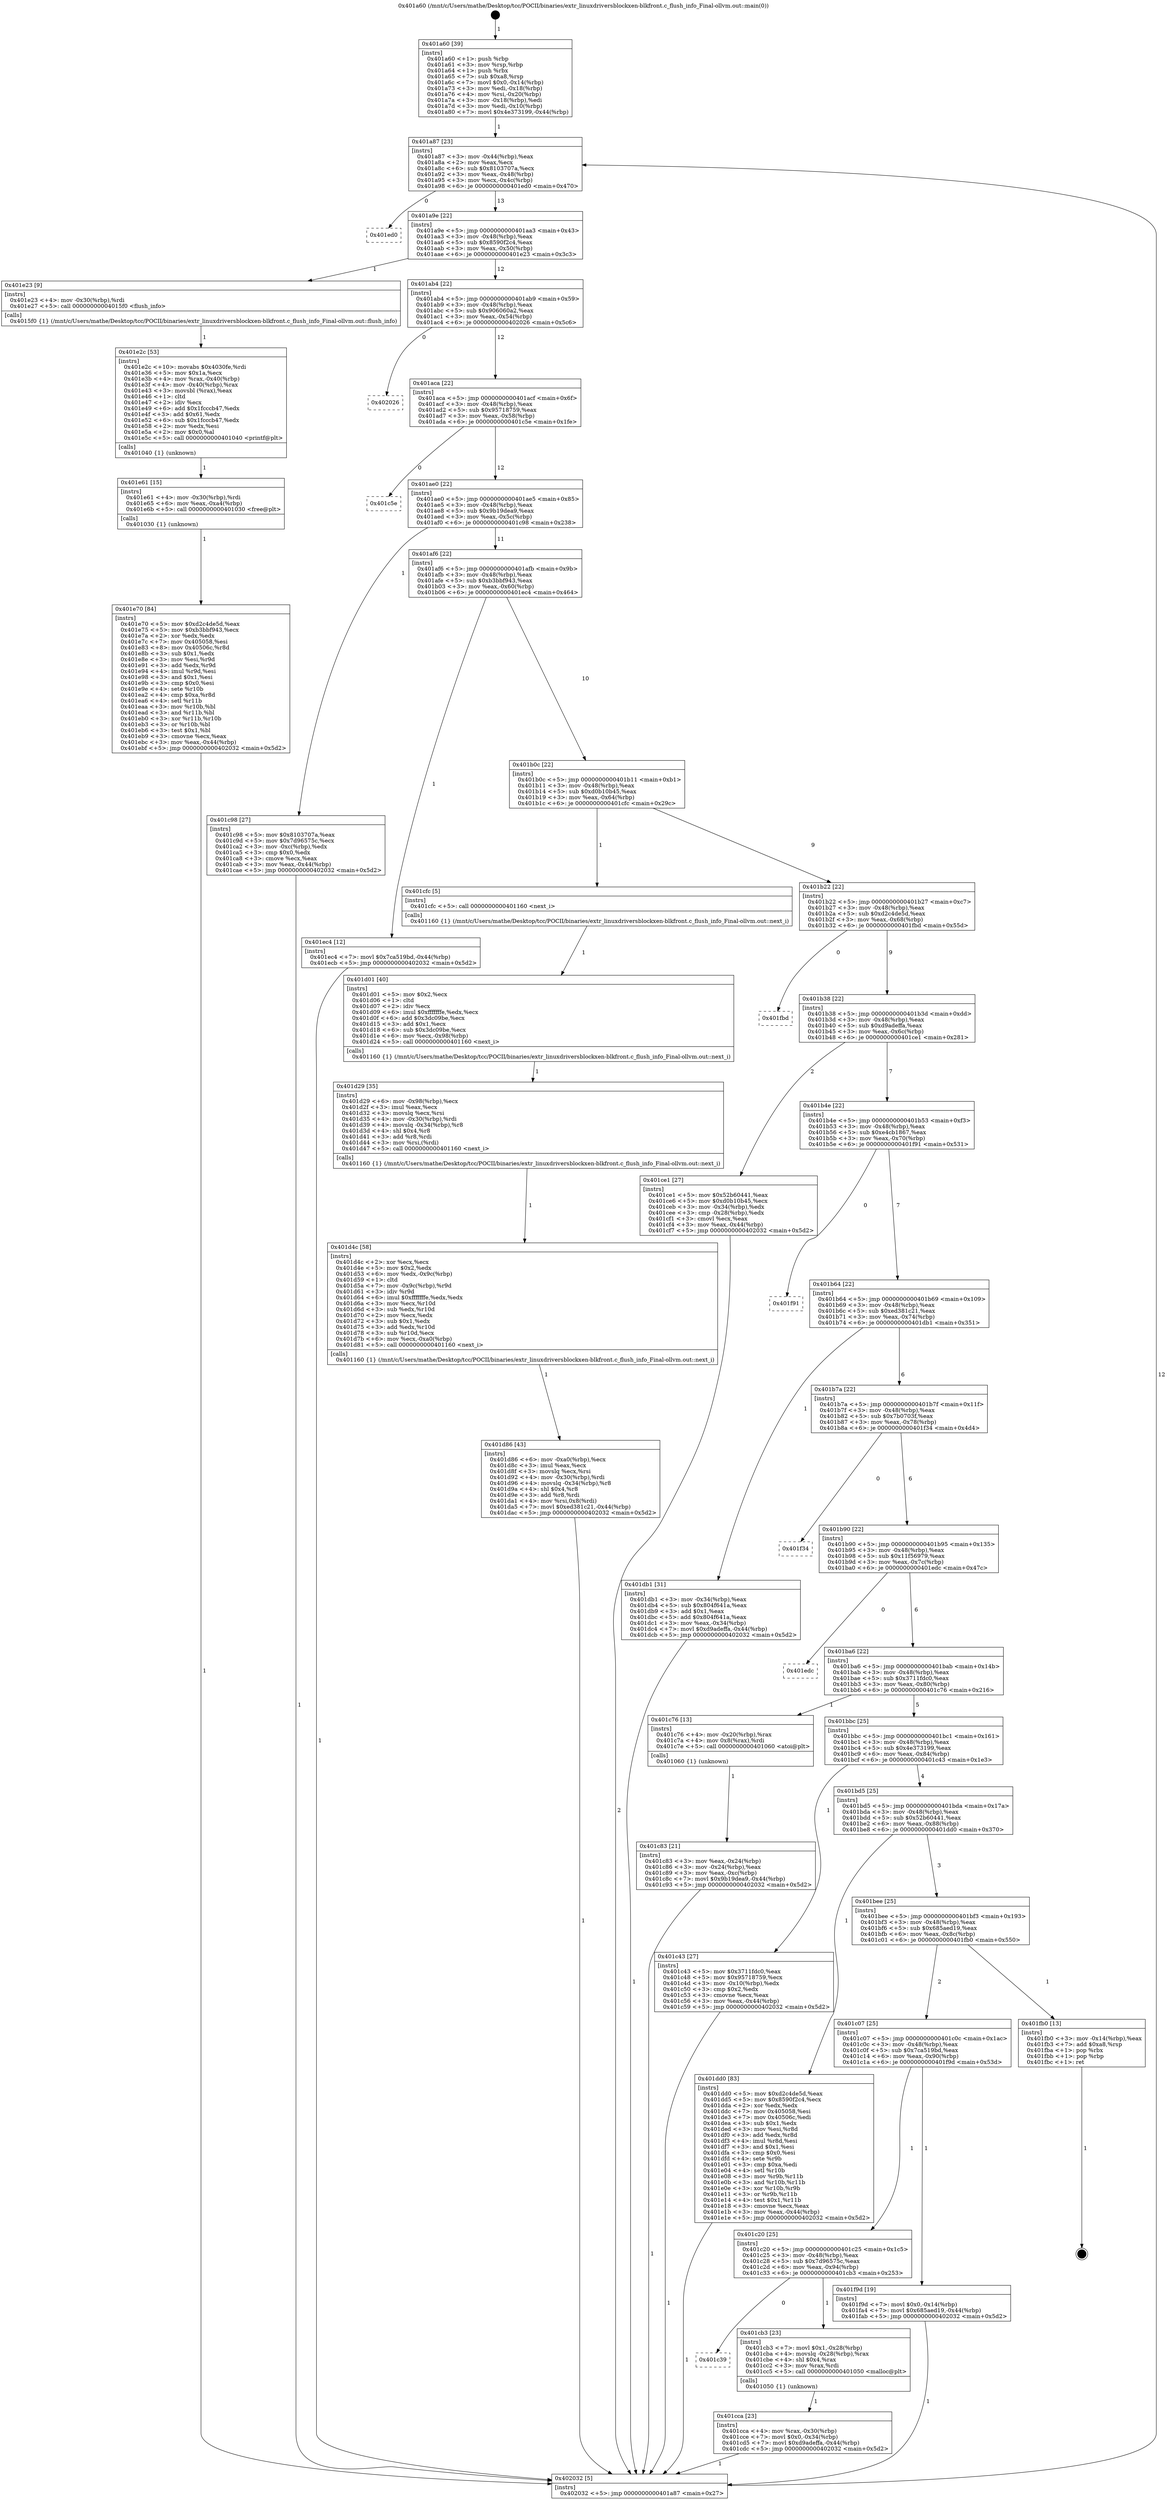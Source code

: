 digraph "0x401a60" {
  label = "0x401a60 (/mnt/c/Users/mathe/Desktop/tcc/POCII/binaries/extr_linuxdriversblockxen-blkfront.c_flush_info_Final-ollvm.out::main(0))"
  labelloc = "t"
  node[shape=record]

  Entry [label="",width=0.3,height=0.3,shape=circle,fillcolor=black,style=filled]
  "0x401a87" [label="{
     0x401a87 [23]\l
     | [instrs]\l
     &nbsp;&nbsp;0x401a87 \<+3\>: mov -0x44(%rbp),%eax\l
     &nbsp;&nbsp;0x401a8a \<+2\>: mov %eax,%ecx\l
     &nbsp;&nbsp;0x401a8c \<+6\>: sub $0x8103707a,%ecx\l
     &nbsp;&nbsp;0x401a92 \<+3\>: mov %eax,-0x48(%rbp)\l
     &nbsp;&nbsp;0x401a95 \<+3\>: mov %ecx,-0x4c(%rbp)\l
     &nbsp;&nbsp;0x401a98 \<+6\>: je 0000000000401ed0 \<main+0x470\>\l
  }"]
  "0x401ed0" [label="{
     0x401ed0\l
  }", style=dashed]
  "0x401a9e" [label="{
     0x401a9e [22]\l
     | [instrs]\l
     &nbsp;&nbsp;0x401a9e \<+5\>: jmp 0000000000401aa3 \<main+0x43\>\l
     &nbsp;&nbsp;0x401aa3 \<+3\>: mov -0x48(%rbp),%eax\l
     &nbsp;&nbsp;0x401aa6 \<+5\>: sub $0x8590f2c4,%eax\l
     &nbsp;&nbsp;0x401aab \<+3\>: mov %eax,-0x50(%rbp)\l
     &nbsp;&nbsp;0x401aae \<+6\>: je 0000000000401e23 \<main+0x3c3\>\l
  }"]
  Exit [label="",width=0.3,height=0.3,shape=circle,fillcolor=black,style=filled,peripheries=2]
  "0x401e23" [label="{
     0x401e23 [9]\l
     | [instrs]\l
     &nbsp;&nbsp;0x401e23 \<+4\>: mov -0x30(%rbp),%rdi\l
     &nbsp;&nbsp;0x401e27 \<+5\>: call 00000000004015f0 \<flush_info\>\l
     | [calls]\l
     &nbsp;&nbsp;0x4015f0 \{1\} (/mnt/c/Users/mathe/Desktop/tcc/POCII/binaries/extr_linuxdriversblockxen-blkfront.c_flush_info_Final-ollvm.out::flush_info)\l
  }"]
  "0x401ab4" [label="{
     0x401ab4 [22]\l
     | [instrs]\l
     &nbsp;&nbsp;0x401ab4 \<+5\>: jmp 0000000000401ab9 \<main+0x59\>\l
     &nbsp;&nbsp;0x401ab9 \<+3\>: mov -0x48(%rbp),%eax\l
     &nbsp;&nbsp;0x401abc \<+5\>: sub $0x906060a2,%eax\l
     &nbsp;&nbsp;0x401ac1 \<+3\>: mov %eax,-0x54(%rbp)\l
     &nbsp;&nbsp;0x401ac4 \<+6\>: je 0000000000402026 \<main+0x5c6\>\l
  }"]
  "0x401e70" [label="{
     0x401e70 [84]\l
     | [instrs]\l
     &nbsp;&nbsp;0x401e70 \<+5\>: mov $0xd2c4de5d,%eax\l
     &nbsp;&nbsp;0x401e75 \<+5\>: mov $0xb3bbf943,%ecx\l
     &nbsp;&nbsp;0x401e7a \<+2\>: xor %edx,%edx\l
     &nbsp;&nbsp;0x401e7c \<+7\>: mov 0x405058,%esi\l
     &nbsp;&nbsp;0x401e83 \<+8\>: mov 0x40506c,%r8d\l
     &nbsp;&nbsp;0x401e8b \<+3\>: sub $0x1,%edx\l
     &nbsp;&nbsp;0x401e8e \<+3\>: mov %esi,%r9d\l
     &nbsp;&nbsp;0x401e91 \<+3\>: add %edx,%r9d\l
     &nbsp;&nbsp;0x401e94 \<+4\>: imul %r9d,%esi\l
     &nbsp;&nbsp;0x401e98 \<+3\>: and $0x1,%esi\l
     &nbsp;&nbsp;0x401e9b \<+3\>: cmp $0x0,%esi\l
     &nbsp;&nbsp;0x401e9e \<+4\>: sete %r10b\l
     &nbsp;&nbsp;0x401ea2 \<+4\>: cmp $0xa,%r8d\l
     &nbsp;&nbsp;0x401ea6 \<+4\>: setl %r11b\l
     &nbsp;&nbsp;0x401eaa \<+3\>: mov %r10b,%bl\l
     &nbsp;&nbsp;0x401ead \<+3\>: and %r11b,%bl\l
     &nbsp;&nbsp;0x401eb0 \<+3\>: xor %r11b,%r10b\l
     &nbsp;&nbsp;0x401eb3 \<+3\>: or %r10b,%bl\l
     &nbsp;&nbsp;0x401eb6 \<+3\>: test $0x1,%bl\l
     &nbsp;&nbsp;0x401eb9 \<+3\>: cmovne %ecx,%eax\l
     &nbsp;&nbsp;0x401ebc \<+3\>: mov %eax,-0x44(%rbp)\l
     &nbsp;&nbsp;0x401ebf \<+5\>: jmp 0000000000402032 \<main+0x5d2\>\l
  }"]
  "0x402026" [label="{
     0x402026\l
  }", style=dashed]
  "0x401aca" [label="{
     0x401aca [22]\l
     | [instrs]\l
     &nbsp;&nbsp;0x401aca \<+5\>: jmp 0000000000401acf \<main+0x6f\>\l
     &nbsp;&nbsp;0x401acf \<+3\>: mov -0x48(%rbp),%eax\l
     &nbsp;&nbsp;0x401ad2 \<+5\>: sub $0x95718759,%eax\l
     &nbsp;&nbsp;0x401ad7 \<+3\>: mov %eax,-0x58(%rbp)\l
     &nbsp;&nbsp;0x401ada \<+6\>: je 0000000000401c5e \<main+0x1fe\>\l
  }"]
  "0x401e61" [label="{
     0x401e61 [15]\l
     | [instrs]\l
     &nbsp;&nbsp;0x401e61 \<+4\>: mov -0x30(%rbp),%rdi\l
     &nbsp;&nbsp;0x401e65 \<+6\>: mov %eax,-0xa4(%rbp)\l
     &nbsp;&nbsp;0x401e6b \<+5\>: call 0000000000401030 \<free@plt\>\l
     | [calls]\l
     &nbsp;&nbsp;0x401030 \{1\} (unknown)\l
  }"]
  "0x401c5e" [label="{
     0x401c5e\l
  }", style=dashed]
  "0x401ae0" [label="{
     0x401ae0 [22]\l
     | [instrs]\l
     &nbsp;&nbsp;0x401ae0 \<+5\>: jmp 0000000000401ae5 \<main+0x85\>\l
     &nbsp;&nbsp;0x401ae5 \<+3\>: mov -0x48(%rbp),%eax\l
     &nbsp;&nbsp;0x401ae8 \<+5\>: sub $0x9b19dea9,%eax\l
     &nbsp;&nbsp;0x401aed \<+3\>: mov %eax,-0x5c(%rbp)\l
     &nbsp;&nbsp;0x401af0 \<+6\>: je 0000000000401c98 \<main+0x238\>\l
  }"]
  "0x401e2c" [label="{
     0x401e2c [53]\l
     | [instrs]\l
     &nbsp;&nbsp;0x401e2c \<+10\>: movabs $0x4030fe,%rdi\l
     &nbsp;&nbsp;0x401e36 \<+5\>: mov $0x1a,%ecx\l
     &nbsp;&nbsp;0x401e3b \<+4\>: mov %rax,-0x40(%rbp)\l
     &nbsp;&nbsp;0x401e3f \<+4\>: mov -0x40(%rbp),%rax\l
     &nbsp;&nbsp;0x401e43 \<+3\>: movsbl (%rax),%eax\l
     &nbsp;&nbsp;0x401e46 \<+1\>: cltd\l
     &nbsp;&nbsp;0x401e47 \<+2\>: idiv %ecx\l
     &nbsp;&nbsp;0x401e49 \<+6\>: add $0x1fcccb47,%edx\l
     &nbsp;&nbsp;0x401e4f \<+3\>: add $0x61,%edx\l
     &nbsp;&nbsp;0x401e52 \<+6\>: sub $0x1fcccb47,%edx\l
     &nbsp;&nbsp;0x401e58 \<+2\>: mov %edx,%esi\l
     &nbsp;&nbsp;0x401e5a \<+2\>: mov $0x0,%al\l
     &nbsp;&nbsp;0x401e5c \<+5\>: call 0000000000401040 \<printf@plt\>\l
     | [calls]\l
     &nbsp;&nbsp;0x401040 \{1\} (unknown)\l
  }"]
  "0x401c98" [label="{
     0x401c98 [27]\l
     | [instrs]\l
     &nbsp;&nbsp;0x401c98 \<+5\>: mov $0x8103707a,%eax\l
     &nbsp;&nbsp;0x401c9d \<+5\>: mov $0x7d96575c,%ecx\l
     &nbsp;&nbsp;0x401ca2 \<+3\>: mov -0xc(%rbp),%edx\l
     &nbsp;&nbsp;0x401ca5 \<+3\>: cmp $0x0,%edx\l
     &nbsp;&nbsp;0x401ca8 \<+3\>: cmove %ecx,%eax\l
     &nbsp;&nbsp;0x401cab \<+3\>: mov %eax,-0x44(%rbp)\l
     &nbsp;&nbsp;0x401cae \<+5\>: jmp 0000000000402032 \<main+0x5d2\>\l
  }"]
  "0x401af6" [label="{
     0x401af6 [22]\l
     | [instrs]\l
     &nbsp;&nbsp;0x401af6 \<+5\>: jmp 0000000000401afb \<main+0x9b\>\l
     &nbsp;&nbsp;0x401afb \<+3\>: mov -0x48(%rbp),%eax\l
     &nbsp;&nbsp;0x401afe \<+5\>: sub $0xb3bbf943,%eax\l
     &nbsp;&nbsp;0x401b03 \<+3\>: mov %eax,-0x60(%rbp)\l
     &nbsp;&nbsp;0x401b06 \<+6\>: je 0000000000401ec4 \<main+0x464\>\l
  }"]
  "0x401d86" [label="{
     0x401d86 [43]\l
     | [instrs]\l
     &nbsp;&nbsp;0x401d86 \<+6\>: mov -0xa0(%rbp),%ecx\l
     &nbsp;&nbsp;0x401d8c \<+3\>: imul %eax,%ecx\l
     &nbsp;&nbsp;0x401d8f \<+3\>: movslq %ecx,%rsi\l
     &nbsp;&nbsp;0x401d92 \<+4\>: mov -0x30(%rbp),%rdi\l
     &nbsp;&nbsp;0x401d96 \<+4\>: movslq -0x34(%rbp),%r8\l
     &nbsp;&nbsp;0x401d9a \<+4\>: shl $0x4,%r8\l
     &nbsp;&nbsp;0x401d9e \<+3\>: add %r8,%rdi\l
     &nbsp;&nbsp;0x401da1 \<+4\>: mov %rsi,0x8(%rdi)\l
     &nbsp;&nbsp;0x401da5 \<+7\>: movl $0xed381c21,-0x44(%rbp)\l
     &nbsp;&nbsp;0x401dac \<+5\>: jmp 0000000000402032 \<main+0x5d2\>\l
  }"]
  "0x401ec4" [label="{
     0x401ec4 [12]\l
     | [instrs]\l
     &nbsp;&nbsp;0x401ec4 \<+7\>: movl $0x7ca519bd,-0x44(%rbp)\l
     &nbsp;&nbsp;0x401ecb \<+5\>: jmp 0000000000402032 \<main+0x5d2\>\l
  }"]
  "0x401b0c" [label="{
     0x401b0c [22]\l
     | [instrs]\l
     &nbsp;&nbsp;0x401b0c \<+5\>: jmp 0000000000401b11 \<main+0xb1\>\l
     &nbsp;&nbsp;0x401b11 \<+3\>: mov -0x48(%rbp),%eax\l
     &nbsp;&nbsp;0x401b14 \<+5\>: sub $0xd0b10b45,%eax\l
     &nbsp;&nbsp;0x401b19 \<+3\>: mov %eax,-0x64(%rbp)\l
     &nbsp;&nbsp;0x401b1c \<+6\>: je 0000000000401cfc \<main+0x29c\>\l
  }"]
  "0x401d4c" [label="{
     0x401d4c [58]\l
     | [instrs]\l
     &nbsp;&nbsp;0x401d4c \<+2\>: xor %ecx,%ecx\l
     &nbsp;&nbsp;0x401d4e \<+5\>: mov $0x2,%edx\l
     &nbsp;&nbsp;0x401d53 \<+6\>: mov %edx,-0x9c(%rbp)\l
     &nbsp;&nbsp;0x401d59 \<+1\>: cltd\l
     &nbsp;&nbsp;0x401d5a \<+7\>: mov -0x9c(%rbp),%r9d\l
     &nbsp;&nbsp;0x401d61 \<+3\>: idiv %r9d\l
     &nbsp;&nbsp;0x401d64 \<+6\>: imul $0xfffffffe,%edx,%edx\l
     &nbsp;&nbsp;0x401d6a \<+3\>: mov %ecx,%r10d\l
     &nbsp;&nbsp;0x401d6d \<+3\>: sub %edx,%r10d\l
     &nbsp;&nbsp;0x401d70 \<+2\>: mov %ecx,%edx\l
     &nbsp;&nbsp;0x401d72 \<+3\>: sub $0x1,%edx\l
     &nbsp;&nbsp;0x401d75 \<+3\>: add %edx,%r10d\l
     &nbsp;&nbsp;0x401d78 \<+3\>: sub %r10d,%ecx\l
     &nbsp;&nbsp;0x401d7b \<+6\>: mov %ecx,-0xa0(%rbp)\l
     &nbsp;&nbsp;0x401d81 \<+5\>: call 0000000000401160 \<next_i\>\l
     | [calls]\l
     &nbsp;&nbsp;0x401160 \{1\} (/mnt/c/Users/mathe/Desktop/tcc/POCII/binaries/extr_linuxdriversblockxen-blkfront.c_flush_info_Final-ollvm.out::next_i)\l
  }"]
  "0x401cfc" [label="{
     0x401cfc [5]\l
     | [instrs]\l
     &nbsp;&nbsp;0x401cfc \<+5\>: call 0000000000401160 \<next_i\>\l
     | [calls]\l
     &nbsp;&nbsp;0x401160 \{1\} (/mnt/c/Users/mathe/Desktop/tcc/POCII/binaries/extr_linuxdriversblockxen-blkfront.c_flush_info_Final-ollvm.out::next_i)\l
  }"]
  "0x401b22" [label="{
     0x401b22 [22]\l
     | [instrs]\l
     &nbsp;&nbsp;0x401b22 \<+5\>: jmp 0000000000401b27 \<main+0xc7\>\l
     &nbsp;&nbsp;0x401b27 \<+3\>: mov -0x48(%rbp),%eax\l
     &nbsp;&nbsp;0x401b2a \<+5\>: sub $0xd2c4de5d,%eax\l
     &nbsp;&nbsp;0x401b2f \<+3\>: mov %eax,-0x68(%rbp)\l
     &nbsp;&nbsp;0x401b32 \<+6\>: je 0000000000401fbd \<main+0x55d\>\l
  }"]
  "0x401d29" [label="{
     0x401d29 [35]\l
     | [instrs]\l
     &nbsp;&nbsp;0x401d29 \<+6\>: mov -0x98(%rbp),%ecx\l
     &nbsp;&nbsp;0x401d2f \<+3\>: imul %eax,%ecx\l
     &nbsp;&nbsp;0x401d32 \<+3\>: movslq %ecx,%rsi\l
     &nbsp;&nbsp;0x401d35 \<+4\>: mov -0x30(%rbp),%rdi\l
     &nbsp;&nbsp;0x401d39 \<+4\>: movslq -0x34(%rbp),%r8\l
     &nbsp;&nbsp;0x401d3d \<+4\>: shl $0x4,%r8\l
     &nbsp;&nbsp;0x401d41 \<+3\>: add %r8,%rdi\l
     &nbsp;&nbsp;0x401d44 \<+3\>: mov %rsi,(%rdi)\l
     &nbsp;&nbsp;0x401d47 \<+5\>: call 0000000000401160 \<next_i\>\l
     | [calls]\l
     &nbsp;&nbsp;0x401160 \{1\} (/mnt/c/Users/mathe/Desktop/tcc/POCII/binaries/extr_linuxdriversblockxen-blkfront.c_flush_info_Final-ollvm.out::next_i)\l
  }"]
  "0x401fbd" [label="{
     0x401fbd\l
  }", style=dashed]
  "0x401b38" [label="{
     0x401b38 [22]\l
     | [instrs]\l
     &nbsp;&nbsp;0x401b38 \<+5\>: jmp 0000000000401b3d \<main+0xdd\>\l
     &nbsp;&nbsp;0x401b3d \<+3\>: mov -0x48(%rbp),%eax\l
     &nbsp;&nbsp;0x401b40 \<+5\>: sub $0xd9adeffa,%eax\l
     &nbsp;&nbsp;0x401b45 \<+3\>: mov %eax,-0x6c(%rbp)\l
     &nbsp;&nbsp;0x401b48 \<+6\>: je 0000000000401ce1 \<main+0x281\>\l
  }"]
  "0x401d01" [label="{
     0x401d01 [40]\l
     | [instrs]\l
     &nbsp;&nbsp;0x401d01 \<+5\>: mov $0x2,%ecx\l
     &nbsp;&nbsp;0x401d06 \<+1\>: cltd\l
     &nbsp;&nbsp;0x401d07 \<+2\>: idiv %ecx\l
     &nbsp;&nbsp;0x401d09 \<+6\>: imul $0xfffffffe,%edx,%ecx\l
     &nbsp;&nbsp;0x401d0f \<+6\>: add $0x3dc09be,%ecx\l
     &nbsp;&nbsp;0x401d15 \<+3\>: add $0x1,%ecx\l
     &nbsp;&nbsp;0x401d18 \<+6\>: sub $0x3dc09be,%ecx\l
     &nbsp;&nbsp;0x401d1e \<+6\>: mov %ecx,-0x98(%rbp)\l
     &nbsp;&nbsp;0x401d24 \<+5\>: call 0000000000401160 \<next_i\>\l
     | [calls]\l
     &nbsp;&nbsp;0x401160 \{1\} (/mnt/c/Users/mathe/Desktop/tcc/POCII/binaries/extr_linuxdriversblockxen-blkfront.c_flush_info_Final-ollvm.out::next_i)\l
  }"]
  "0x401ce1" [label="{
     0x401ce1 [27]\l
     | [instrs]\l
     &nbsp;&nbsp;0x401ce1 \<+5\>: mov $0x52b60441,%eax\l
     &nbsp;&nbsp;0x401ce6 \<+5\>: mov $0xd0b10b45,%ecx\l
     &nbsp;&nbsp;0x401ceb \<+3\>: mov -0x34(%rbp),%edx\l
     &nbsp;&nbsp;0x401cee \<+3\>: cmp -0x28(%rbp),%edx\l
     &nbsp;&nbsp;0x401cf1 \<+3\>: cmovl %ecx,%eax\l
     &nbsp;&nbsp;0x401cf4 \<+3\>: mov %eax,-0x44(%rbp)\l
     &nbsp;&nbsp;0x401cf7 \<+5\>: jmp 0000000000402032 \<main+0x5d2\>\l
  }"]
  "0x401b4e" [label="{
     0x401b4e [22]\l
     | [instrs]\l
     &nbsp;&nbsp;0x401b4e \<+5\>: jmp 0000000000401b53 \<main+0xf3\>\l
     &nbsp;&nbsp;0x401b53 \<+3\>: mov -0x48(%rbp),%eax\l
     &nbsp;&nbsp;0x401b56 \<+5\>: sub $0xe4cb1867,%eax\l
     &nbsp;&nbsp;0x401b5b \<+3\>: mov %eax,-0x70(%rbp)\l
     &nbsp;&nbsp;0x401b5e \<+6\>: je 0000000000401f91 \<main+0x531\>\l
  }"]
  "0x401cca" [label="{
     0x401cca [23]\l
     | [instrs]\l
     &nbsp;&nbsp;0x401cca \<+4\>: mov %rax,-0x30(%rbp)\l
     &nbsp;&nbsp;0x401cce \<+7\>: movl $0x0,-0x34(%rbp)\l
     &nbsp;&nbsp;0x401cd5 \<+7\>: movl $0xd9adeffa,-0x44(%rbp)\l
     &nbsp;&nbsp;0x401cdc \<+5\>: jmp 0000000000402032 \<main+0x5d2\>\l
  }"]
  "0x401f91" [label="{
     0x401f91\l
  }", style=dashed]
  "0x401b64" [label="{
     0x401b64 [22]\l
     | [instrs]\l
     &nbsp;&nbsp;0x401b64 \<+5\>: jmp 0000000000401b69 \<main+0x109\>\l
     &nbsp;&nbsp;0x401b69 \<+3\>: mov -0x48(%rbp),%eax\l
     &nbsp;&nbsp;0x401b6c \<+5\>: sub $0xed381c21,%eax\l
     &nbsp;&nbsp;0x401b71 \<+3\>: mov %eax,-0x74(%rbp)\l
     &nbsp;&nbsp;0x401b74 \<+6\>: je 0000000000401db1 \<main+0x351\>\l
  }"]
  "0x401c39" [label="{
     0x401c39\l
  }", style=dashed]
  "0x401db1" [label="{
     0x401db1 [31]\l
     | [instrs]\l
     &nbsp;&nbsp;0x401db1 \<+3\>: mov -0x34(%rbp),%eax\l
     &nbsp;&nbsp;0x401db4 \<+5\>: sub $0x804f641a,%eax\l
     &nbsp;&nbsp;0x401db9 \<+3\>: add $0x1,%eax\l
     &nbsp;&nbsp;0x401dbc \<+5\>: add $0x804f641a,%eax\l
     &nbsp;&nbsp;0x401dc1 \<+3\>: mov %eax,-0x34(%rbp)\l
     &nbsp;&nbsp;0x401dc4 \<+7\>: movl $0xd9adeffa,-0x44(%rbp)\l
     &nbsp;&nbsp;0x401dcb \<+5\>: jmp 0000000000402032 \<main+0x5d2\>\l
  }"]
  "0x401b7a" [label="{
     0x401b7a [22]\l
     | [instrs]\l
     &nbsp;&nbsp;0x401b7a \<+5\>: jmp 0000000000401b7f \<main+0x11f\>\l
     &nbsp;&nbsp;0x401b7f \<+3\>: mov -0x48(%rbp),%eax\l
     &nbsp;&nbsp;0x401b82 \<+5\>: sub $0x7b0703f,%eax\l
     &nbsp;&nbsp;0x401b87 \<+3\>: mov %eax,-0x78(%rbp)\l
     &nbsp;&nbsp;0x401b8a \<+6\>: je 0000000000401f34 \<main+0x4d4\>\l
  }"]
  "0x401cb3" [label="{
     0x401cb3 [23]\l
     | [instrs]\l
     &nbsp;&nbsp;0x401cb3 \<+7\>: movl $0x1,-0x28(%rbp)\l
     &nbsp;&nbsp;0x401cba \<+4\>: movslq -0x28(%rbp),%rax\l
     &nbsp;&nbsp;0x401cbe \<+4\>: shl $0x4,%rax\l
     &nbsp;&nbsp;0x401cc2 \<+3\>: mov %rax,%rdi\l
     &nbsp;&nbsp;0x401cc5 \<+5\>: call 0000000000401050 \<malloc@plt\>\l
     | [calls]\l
     &nbsp;&nbsp;0x401050 \{1\} (unknown)\l
  }"]
  "0x401f34" [label="{
     0x401f34\l
  }", style=dashed]
  "0x401b90" [label="{
     0x401b90 [22]\l
     | [instrs]\l
     &nbsp;&nbsp;0x401b90 \<+5\>: jmp 0000000000401b95 \<main+0x135\>\l
     &nbsp;&nbsp;0x401b95 \<+3\>: mov -0x48(%rbp),%eax\l
     &nbsp;&nbsp;0x401b98 \<+5\>: sub $0x11f56979,%eax\l
     &nbsp;&nbsp;0x401b9d \<+3\>: mov %eax,-0x7c(%rbp)\l
     &nbsp;&nbsp;0x401ba0 \<+6\>: je 0000000000401edc \<main+0x47c\>\l
  }"]
  "0x401c20" [label="{
     0x401c20 [25]\l
     | [instrs]\l
     &nbsp;&nbsp;0x401c20 \<+5\>: jmp 0000000000401c25 \<main+0x1c5\>\l
     &nbsp;&nbsp;0x401c25 \<+3\>: mov -0x48(%rbp),%eax\l
     &nbsp;&nbsp;0x401c28 \<+5\>: sub $0x7d96575c,%eax\l
     &nbsp;&nbsp;0x401c2d \<+6\>: mov %eax,-0x94(%rbp)\l
     &nbsp;&nbsp;0x401c33 \<+6\>: je 0000000000401cb3 \<main+0x253\>\l
  }"]
  "0x401edc" [label="{
     0x401edc\l
  }", style=dashed]
  "0x401ba6" [label="{
     0x401ba6 [22]\l
     | [instrs]\l
     &nbsp;&nbsp;0x401ba6 \<+5\>: jmp 0000000000401bab \<main+0x14b\>\l
     &nbsp;&nbsp;0x401bab \<+3\>: mov -0x48(%rbp),%eax\l
     &nbsp;&nbsp;0x401bae \<+5\>: sub $0x3711fdc0,%eax\l
     &nbsp;&nbsp;0x401bb3 \<+3\>: mov %eax,-0x80(%rbp)\l
     &nbsp;&nbsp;0x401bb6 \<+6\>: je 0000000000401c76 \<main+0x216\>\l
  }"]
  "0x401f9d" [label="{
     0x401f9d [19]\l
     | [instrs]\l
     &nbsp;&nbsp;0x401f9d \<+7\>: movl $0x0,-0x14(%rbp)\l
     &nbsp;&nbsp;0x401fa4 \<+7\>: movl $0x685aed19,-0x44(%rbp)\l
     &nbsp;&nbsp;0x401fab \<+5\>: jmp 0000000000402032 \<main+0x5d2\>\l
  }"]
  "0x401c76" [label="{
     0x401c76 [13]\l
     | [instrs]\l
     &nbsp;&nbsp;0x401c76 \<+4\>: mov -0x20(%rbp),%rax\l
     &nbsp;&nbsp;0x401c7a \<+4\>: mov 0x8(%rax),%rdi\l
     &nbsp;&nbsp;0x401c7e \<+5\>: call 0000000000401060 \<atoi@plt\>\l
     | [calls]\l
     &nbsp;&nbsp;0x401060 \{1\} (unknown)\l
  }"]
  "0x401bbc" [label="{
     0x401bbc [25]\l
     | [instrs]\l
     &nbsp;&nbsp;0x401bbc \<+5\>: jmp 0000000000401bc1 \<main+0x161\>\l
     &nbsp;&nbsp;0x401bc1 \<+3\>: mov -0x48(%rbp),%eax\l
     &nbsp;&nbsp;0x401bc4 \<+5\>: sub $0x4e373199,%eax\l
     &nbsp;&nbsp;0x401bc9 \<+6\>: mov %eax,-0x84(%rbp)\l
     &nbsp;&nbsp;0x401bcf \<+6\>: je 0000000000401c43 \<main+0x1e3\>\l
  }"]
  "0x401c07" [label="{
     0x401c07 [25]\l
     | [instrs]\l
     &nbsp;&nbsp;0x401c07 \<+5\>: jmp 0000000000401c0c \<main+0x1ac\>\l
     &nbsp;&nbsp;0x401c0c \<+3\>: mov -0x48(%rbp),%eax\l
     &nbsp;&nbsp;0x401c0f \<+5\>: sub $0x7ca519bd,%eax\l
     &nbsp;&nbsp;0x401c14 \<+6\>: mov %eax,-0x90(%rbp)\l
     &nbsp;&nbsp;0x401c1a \<+6\>: je 0000000000401f9d \<main+0x53d\>\l
  }"]
  "0x401c43" [label="{
     0x401c43 [27]\l
     | [instrs]\l
     &nbsp;&nbsp;0x401c43 \<+5\>: mov $0x3711fdc0,%eax\l
     &nbsp;&nbsp;0x401c48 \<+5\>: mov $0x95718759,%ecx\l
     &nbsp;&nbsp;0x401c4d \<+3\>: mov -0x10(%rbp),%edx\l
     &nbsp;&nbsp;0x401c50 \<+3\>: cmp $0x2,%edx\l
     &nbsp;&nbsp;0x401c53 \<+3\>: cmovne %ecx,%eax\l
     &nbsp;&nbsp;0x401c56 \<+3\>: mov %eax,-0x44(%rbp)\l
     &nbsp;&nbsp;0x401c59 \<+5\>: jmp 0000000000402032 \<main+0x5d2\>\l
  }"]
  "0x401bd5" [label="{
     0x401bd5 [25]\l
     | [instrs]\l
     &nbsp;&nbsp;0x401bd5 \<+5\>: jmp 0000000000401bda \<main+0x17a\>\l
     &nbsp;&nbsp;0x401bda \<+3\>: mov -0x48(%rbp),%eax\l
     &nbsp;&nbsp;0x401bdd \<+5\>: sub $0x52b60441,%eax\l
     &nbsp;&nbsp;0x401be2 \<+6\>: mov %eax,-0x88(%rbp)\l
     &nbsp;&nbsp;0x401be8 \<+6\>: je 0000000000401dd0 \<main+0x370\>\l
  }"]
  "0x402032" [label="{
     0x402032 [5]\l
     | [instrs]\l
     &nbsp;&nbsp;0x402032 \<+5\>: jmp 0000000000401a87 \<main+0x27\>\l
  }"]
  "0x401a60" [label="{
     0x401a60 [39]\l
     | [instrs]\l
     &nbsp;&nbsp;0x401a60 \<+1\>: push %rbp\l
     &nbsp;&nbsp;0x401a61 \<+3\>: mov %rsp,%rbp\l
     &nbsp;&nbsp;0x401a64 \<+1\>: push %rbx\l
     &nbsp;&nbsp;0x401a65 \<+7\>: sub $0xa8,%rsp\l
     &nbsp;&nbsp;0x401a6c \<+7\>: movl $0x0,-0x14(%rbp)\l
     &nbsp;&nbsp;0x401a73 \<+3\>: mov %edi,-0x18(%rbp)\l
     &nbsp;&nbsp;0x401a76 \<+4\>: mov %rsi,-0x20(%rbp)\l
     &nbsp;&nbsp;0x401a7a \<+3\>: mov -0x18(%rbp),%edi\l
     &nbsp;&nbsp;0x401a7d \<+3\>: mov %edi,-0x10(%rbp)\l
     &nbsp;&nbsp;0x401a80 \<+7\>: movl $0x4e373199,-0x44(%rbp)\l
  }"]
  "0x401c83" [label="{
     0x401c83 [21]\l
     | [instrs]\l
     &nbsp;&nbsp;0x401c83 \<+3\>: mov %eax,-0x24(%rbp)\l
     &nbsp;&nbsp;0x401c86 \<+3\>: mov -0x24(%rbp),%eax\l
     &nbsp;&nbsp;0x401c89 \<+3\>: mov %eax,-0xc(%rbp)\l
     &nbsp;&nbsp;0x401c8c \<+7\>: movl $0x9b19dea9,-0x44(%rbp)\l
     &nbsp;&nbsp;0x401c93 \<+5\>: jmp 0000000000402032 \<main+0x5d2\>\l
  }"]
  "0x401fb0" [label="{
     0x401fb0 [13]\l
     | [instrs]\l
     &nbsp;&nbsp;0x401fb0 \<+3\>: mov -0x14(%rbp),%eax\l
     &nbsp;&nbsp;0x401fb3 \<+7\>: add $0xa8,%rsp\l
     &nbsp;&nbsp;0x401fba \<+1\>: pop %rbx\l
     &nbsp;&nbsp;0x401fbb \<+1\>: pop %rbp\l
     &nbsp;&nbsp;0x401fbc \<+1\>: ret\l
  }"]
  "0x401dd0" [label="{
     0x401dd0 [83]\l
     | [instrs]\l
     &nbsp;&nbsp;0x401dd0 \<+5\>: mov $0xd2c4de5d,%eax\l
     &nbsp;&nbsp;0x401dd5 \<+5\>: mov $0x8590f2c4,%ecx\l
     &nbsp;&nbsp;0x401dda \<+2\>: xor %edx,%edx\l
     &nbsp;&nbsp;0x401ddc \<+7\>: mov 0x405058,%esi\l
     &nbsp;&nbsp;0x401de3 \<+7\>: mov 0x40506c,%edi\l
     &nbsp;&nbsp;0x401dea \<+3\>: sub $0x1,%edx\l
     &nbsp;&nbsp;0x401ded \<+3\>: mov %esi,%r8d\l
     &nbsp;&nbsp;0x401df0 \<+3\>: add %edx,%r8d\l
     &nbsp;&nbsp;0x401df3 \<+4\>: imul %r8d,%esi\l
     &nbsp;&nbsp;0x401df7 \<+3\>: and $0x1,%esi\l
     &nbsp;&nbsp;0x401dfa \<+3\>: cmp $0x0,%esi\l
     &nbsp;&nbsp;0x401dfd \<+4\>: sete %r9b\l
     &nbsp;&nbsp;0x401e01 \<+3\>: cmp $0xa,%edi\l
     &nbsp;&nbsp;0x401e04 \<+4\>: setl %r10b\l
     &nbsp;&nbsp;0x401e08 \<+3\>: mov %r9b,%r11b\l
     &nbsp;&nbsp;0x401e0b \<+3\>: and %r10b,%r11b\l
     &nbsp;&nbsp;0x401e0e \<+3\>: xor %r10b,%r9b\l
     &nbsp;&nbsp;0x401e11 \<+3\>: or %r9b,%r11b\l
     &nbsp;&nbsp;0x401e14 \<+4\>: test $0x1,%r11b\l
     &nbsp;&nbsp;0x401e18 \<+3\>: cmovne %ecx,%eax\l
     &nbsp;&nbsp;0x401e1b \<+3\>: mov %eax,-0x44(%rbp)\l
     &nbsp;&nbsp;0x401e1e \<+5\>: jmp 0000000000402032 \<main+0x5d2\>\l
  }"]
  "0x401bee" [label="{
     0x401bee [25]\l
     | [instrs]\l
     &nbsp;&nbsp;0x401bee \<+5\>: jmp 0000000000401bf3 \<main+0x193\>\l
     &nbsp;&nbsp;0x401bf3 \<+3\>: mov -0x48(%rbp),%eax\l
     &nbsp;&nbsp;0x401bf6 \<+5\>: sub $0x685aed19,%eax\l
     &nbsp;&nbsp;0x401bfb \<+6\>: mov %eax,-0x8c(%rbp)\l
     &nbsp;&nbsp;0x401c01 \<+6\>: je 0000000000401fb0 \<main+0x550\>\l
  }"]
  Entry -> "0x401a60" [label=" 1"]
  "0x401a87" -> "0x401ed0" [label=" 0"]
  "0x401a87" -> "0x401a9e" [label=" 13"]
  "0x401fb0" -> Exit [label=" 1"]
  "0x401a9e" -> "0x401e23" [label=" 1"]
  "0x401a9e" -> "0x401ab4" [label=" 12"]
  "0x401f9d" -> "0x402032" [label=" 1"]
  "0x401ab4" -> "0x402026" [label=" 0"]
  "0x401ab4" -> "0x401aca" [label=" 12"]
  "0x401ec4" -> "0x402032" [label=" 1"]
  "0x401aca" -> "0x401c5e" [label=" 0"]
  "0x401aca" -> "0x401ae0" [label=" 12"]
  "0x401e70" -> "0x402032" [label=" 1"]
  "0x401ae0" -> "0x401c98" [label=" 1"]
  "0x401ae0" -> "0x401af6" [label=" 11"]
  "0x401e61" -> "0x401e70" [label=" 1"]
  "0x401af6" -> "0x401ec4" [label=" 1"]
  "0x401af6" -> "0x401b0c" [label=" 10"]
  "0x401e2c" -> "0x401e61" [label=" 1"]
  "0x401b0c" -> "0x401cfc" [label=" 1"]
  "0x401b0c" -> "0x401b22" [label=" 9"]
  "0x401e23" -> "0x401e2c" [label=" 1"]
  "0x401b22" -> "0x401fbd" [label=" 0"]
  "0x401b22" -> "0x401b38" [label=" 9"]
  "0x401dd0" -> "0x402032" [label=" 1"]
  "0x401b38" -> "0x401ce1" [label=" 2"]
  "0x401b38" -> "0x401b4e" [label=" 7"]
  "0x401db1" -> "0x402032" [label=" 1"]
  "0x401b4e" -> "0x401f91" [label=" 0"]
  "0x401b4e" -> "0x401b64" [label=" 7"]
  "0x401d86" -> "0x402032" [label=" 1"]
  "0x401b64" -> "0x401db1" [label=" 1"]
  "0x401b64" -> "0x401b7a" [label=" 6"]
  "0x401d4c" -> "0x401d86" [label=" 1"]
  "0x401b7a" -> "0x401f34" [label=" 0"]
  "0x401b7a" -> "0x401b90" [label=" 6"]
  "0x401d29" -> "0x401d4c" [label=" 1"]
  "0x401b90" -> "0x401edc" [label=" 0"]
  "0x401b90" -> "0x401ba6" [label=" 6"]
  "0x401cfc" -> "0x401d01" [label=" 1"]
  "0x401ba6" -> "0x401c76" [label=" 1"]
  "0x401ba6" -> "0x401bbc" [label=" 5"]
  "0x401ce1" -> "0x402032" [label=" 2"]
  "0x401bbc" -> "0x401c43" [label=" 1"]
  "0x401bbc" -> "0x401bd5" [label=" 4"]
  "0x401c43" -> "0x402032" [label=" 1"]
  "0x401a60" -> "0x401a87" [label=" 1"]
  "0x402032" -> "0x401a87" [label=" 12"]
  "0x401c76" -> "0x401c83" [label=" 1"]
  "0x401c83" -> "0x402032" [label=" 1"]
  "0x401c98" -> "0x402032" [label=" 1"]
  "0x401cb3" -> "0x401cca" [label=" 1"]
  "0x401bd5" -> "0x401dd0" [label=" 1"]
  "0x401bd5" -> "0x401bee" [label=" 3"]
  "0x401c20" -> "0x401c39" [label=" 0"]
  "0x401bee" -> "0x401fb0" [label=" 1"]
  "0x401bee" -> "0x401c07" [label=" 2"]
  "0x401cca" -> "0x402032" [label=" 1"]
  "0x401c07" -> "0x401f9d" [label=" 1"]
  "0x401c07" -> "0x401c20" [label=" 1"]
  "0x401d01" -> "0x401d29" [label=" 1"]
  "0x401c20" -> "0x401cb3" [label=" 1"]
}
